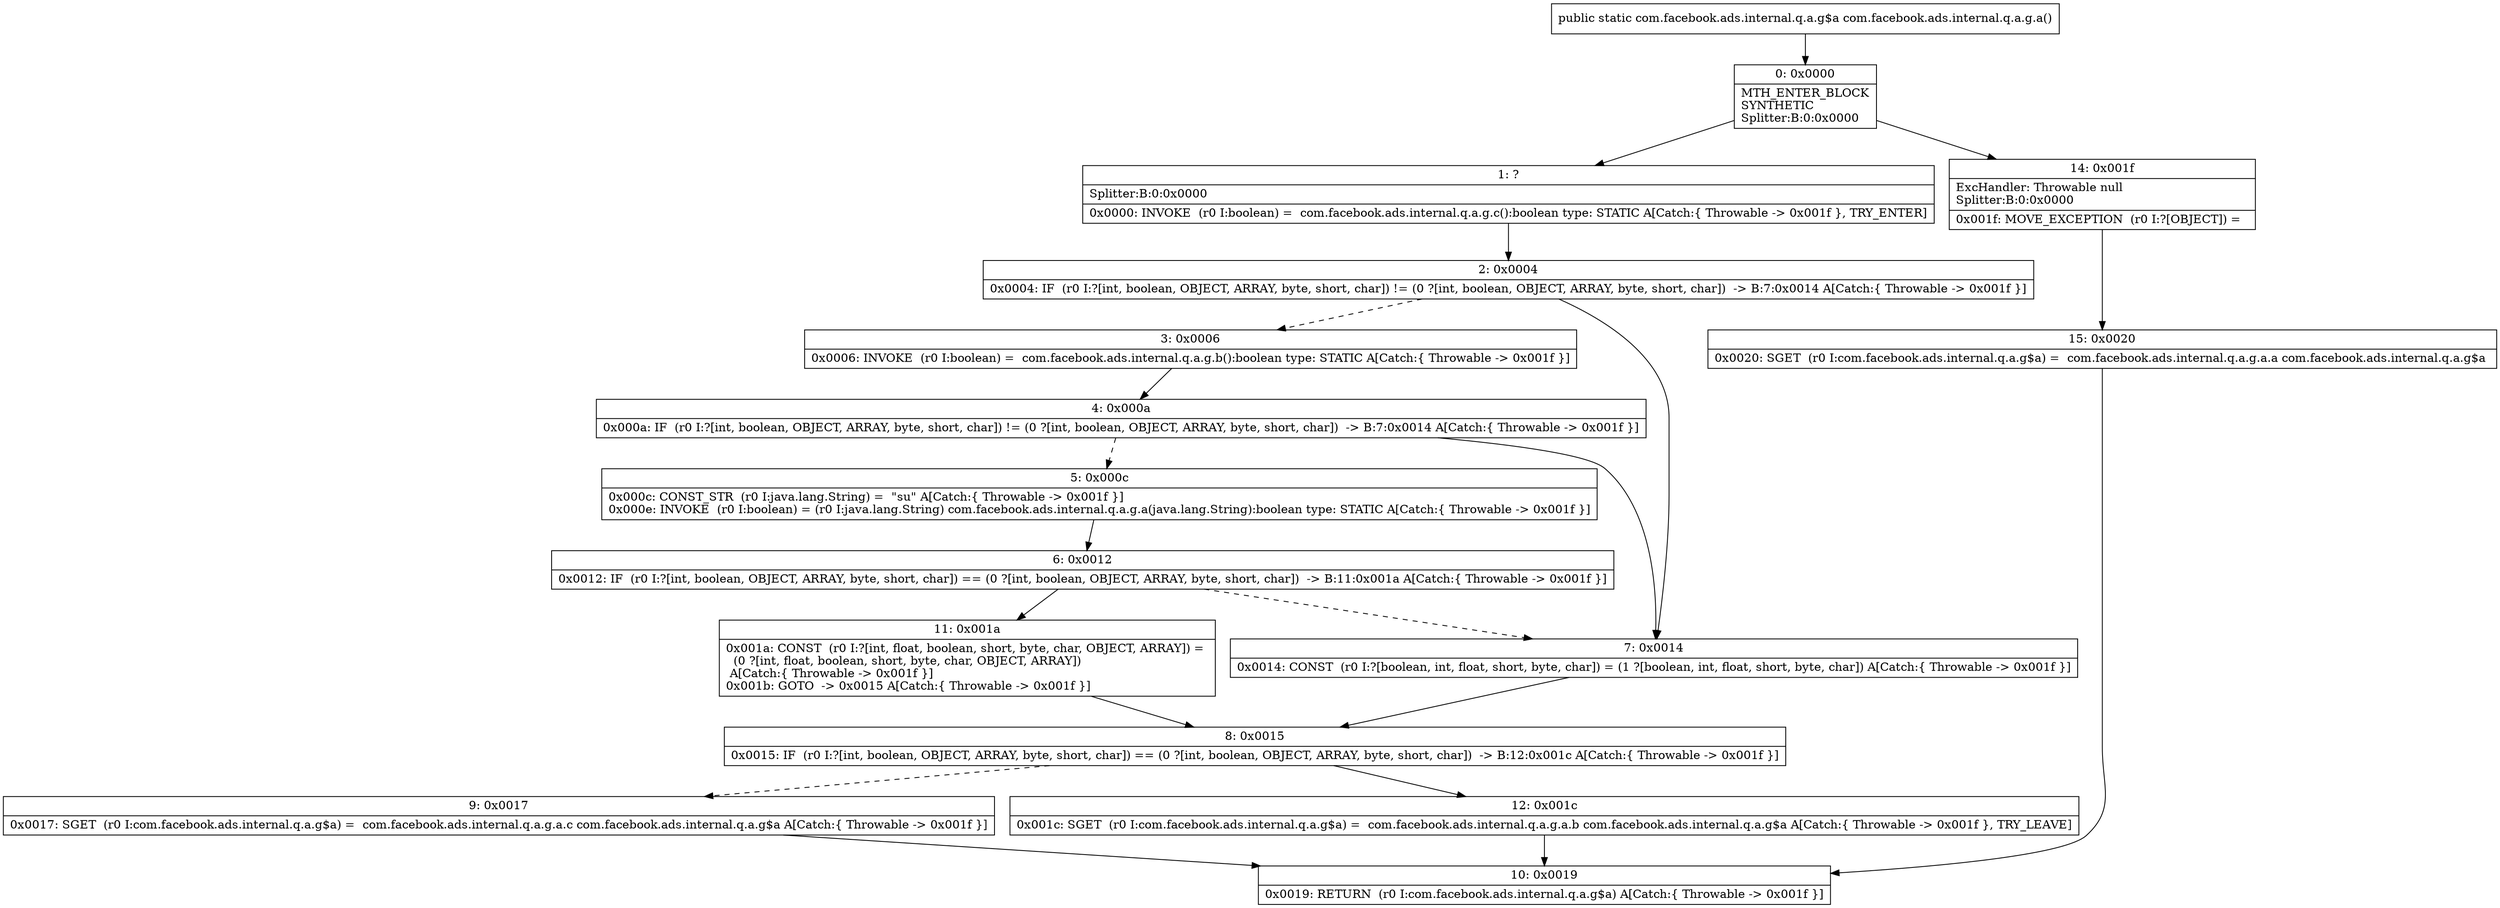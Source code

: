 digraph "CFG forcom.facebook.ads.internal.q.a.g.a()Lcom\/facebook\/ads\/internal\/q\/a\/g$a;" {
Node_0 [shape=record,label="{0\:\ 0x0000|MTH_ENTER_BLOCK\lSYNTHETIC\lSplitter:B:0:0x0000\l}"];
Node_1 [shape=record,label="{1\:\ ?|Splitter:B:0:0x0000\l|0x0000: INVOKE  (r0 I:boolean) =  com.facebook.ads.internal.q.a.g.c():boolean type: STATIC A[Catch:\{ Throwable \-\> 0x001f \}, TRY_ENTER]\l}"];
Node_2 [shape=record,label="{2\:\ 0x0004|0x0004: IF  (r0 I:?[int, boolean, OBJECT, ARRAY, byte, short, char]) != (0 ?[int, boolean, OBJECT, ARRAY, byte, short, char])  \-\> B:7:0x0014 A[Catch:\{ Throwable \-\> 0x001f \}]\l}"];
Node_3 [shape=record,label="{3\:\ 0x0006|0x0006: INVOKE  (r0 I:boolean) =  com.facebook.ads.internal.q.a.g.b():boolean type: STATIC A[Catch:\{ Throwable \-\> 0x001f \}]\l}"];
Node_4 [shape=record,label="{4\:\ 0x000a|0x000a: IF  (r0 I:?[int, boolean, OBJECT, ARRAY, byte, short, char]) != (0 ?[int, boolean, OBJECT, ARRAY, byte, short, char])  \-\> B:7:0x0014 A[Catch:\{ Throwable \-\> 0x001f \}]\l}"];
Node_5 [shape=record,label="{5\:\ 0x000c|0x000c: CONST_STR  (r0 I:java.lang.String) =  \"su\" A[Catch:\{ Throwable \-\> 0x001f \}]\l0x000e: INVOKE  (r0 I:boolean) = (r0 I:java.lang.String) com.facebook.ads.internal.q.a.g.a(java.lang.String):boolean type: STATIC A[Catch:\{ Throwable \-\> 0x001f \}]\l}"];
Node_6 [shape=record,label="{6\:\ 0x0012|0x0012: IF  (r0 I:?[int, boolean, OBJECT, ARRAY, byte, short, char]) == (0 ?[int, boolean, OBJECT, ARRAY, byte, short, char])  \-\> B:11:0x001a A[Catch:\{ Throwable \-\> 0x001f \}]\l}"];
Node_7 [shape=record,label="{7\:\ 0x0014|0x0014: CONST  (r0 I:?[boolean, int, float, short, byte, char]) = (1 ?[boolean, int, float, short, byte, char]) A[Catch:\{ Throwable \-\> 0x001f \}]\l}"];
Node_8 [shape=record,label="{8\:\ 0x0015|0x0015: IF  (r0 I:?[int, boolean, OBJECT, ARRAY, byte, short, char]) == (0 ?[int, boolean, OBJECT, ARRAY, byte, short, char])  \-\> B:12:0x001c A[Catch:\{ Throwable \-\> 0x001f \}]\l}"];
Node_9 [shape=record,label="{9\:\ 0x0017|0x0017: SGET  (r0 I:com.facebook.ads.internal.q.a.g$a) =  com.facebook.ads.internal.q.a.g.a.c com.facebook.ads.internal.q.a.g$a A[Catch:\{ Throwable \-\> 0x001f \}]\l}"];
Node_10 [shape=record,label="{10\:\ 0x0019|0x0019: RETURN  (r0 I:com.facebook.ads.internal.q.a.g$a) A[Catch:\{ Throwable \-\> 0x001f \}]\l}"];
Node_11 [shape=record,label="{11\:\ 0x001a|0x001a: CONST  (r0 I:?[int, float, boolean, short, byte, char, OBJECT, ARRAY]) = \l  (0 ?[int, float, boolean, short, byte, char, OBJECT, ARRAY])\l A[Catch:\{ Throwable \-\> 0x001f \}]\l0x001b: GOTO  \-\> 0x0015 A[Catch:\{ Throwable \-\> 0x001f \}]\l}"];
Node_12 [shape=record,label="{12\:\ 0x001c|0x001c: SGET  (r0 I:com.facebook.ads.internal.q.a.g$a) =  com.facebook.ads.internal.q.a.g.a.b com.facebook.ads.internal.q.a.g$a A[Catch:\{ Throwable \-\> 0x001f \}, TRY_LEAVE]\l}"];
Node_14 [shape=record,label="{14\:\ 0x001f|ExcHandler: Throwable null\lSplitter:B:0:0x0000\l|0x001f: MOVE_EXCEPTION  (r0 I:?[OBJECT]) =  \l}"];
Node_15 [shape=record,label="{15\:\ 0x0020|0x0020: SGET  (r0 I:com.facebook.ads.internal.q.a.g$a) =  com.facebook.ads.internal.q.a.g.a.a com.facebook.ads.internal.q.a.g$a \l}"];
MethodNode[shape=record,label="{public static com.facebook.ads.internal.q.a.g$a com.facebook.ads.internal.q.a.g.a() }"];
MethodNode -> Node_0;
Node_0 -> Node_1;
Node_0 -> Node_14;
Node_1 -> Node_2;
Node_2 -> Node_3[style=dashed];
Node_2 -> Node_7;
Node_3 -> Node_4;
Node_4 -> Node_5[style=dashed];
Node_4 -> Node_7;
Node_5 -> Node_6;
Node_6 -> Node_7[style=dashed];
Node_6 -> Node_11;
Node_7 -> Node_8;
Node_8 -> Node_9[style=dashed];
Node_8 -> Node_12;
Node_9 -> Node_10;
Node_11 -> Node_8;
Node_12 -> Node_10;
Node_14 -> Node_15;
Node_15 -> Node_10;
}

